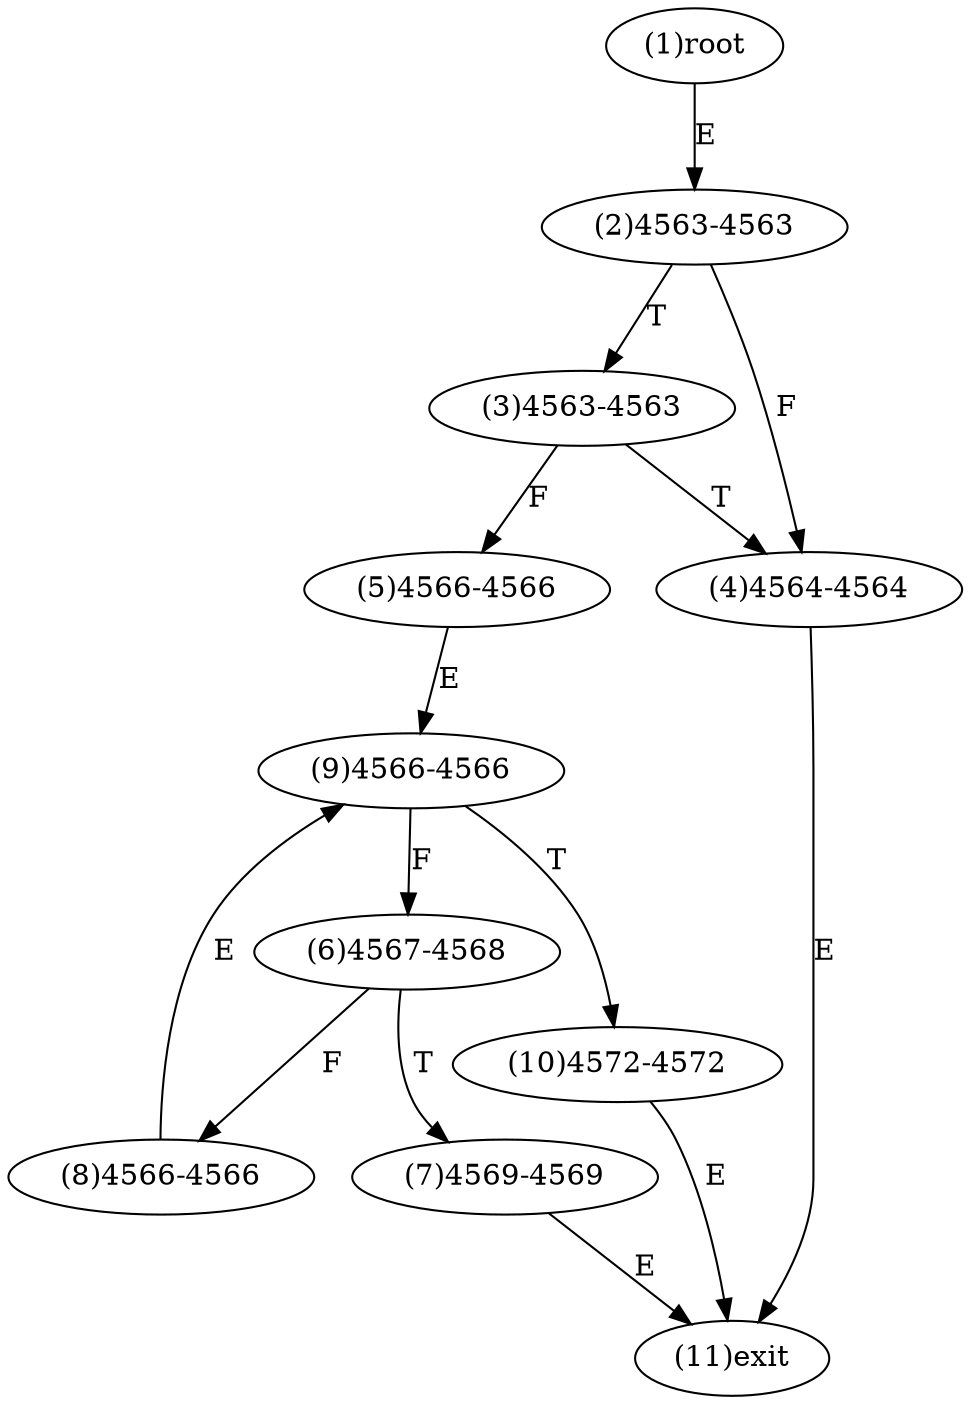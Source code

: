 digraph "" { 
1[ label="(1)root"];
2[ label="(2)4563-4563"];
3[ label="(3)4563-4563"];
4[ label="(4)4564-4564"];
5[ label="(5)4566-4566"];
6[ label="(6)4567-4568"];
7[ label="(7)4569-4569"];
8[ label="(8)4566-4566"];
9[ label="(9)4566-4566"];
10[ label="(10)4572-4572"];
11[ label="(11)exit"];
1->2[ label="E"];
2->4[ label="F"];
2->3[ label="T"];
3->5[ label="F"];
3->4[ label="T"];
4->11[ label="E"];
5->9[ label="E"];
6->8[ label="F"];
6->7[ label="T"];
7->11[ label="E"];
8->9[ label="E"];
9->6[ label="F"];
9->10[ label="T"];
10->11[ label="E"];
}